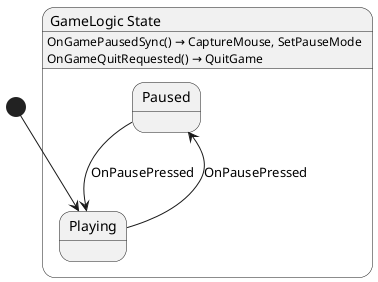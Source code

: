 @startuml GameLogic
state "GameLogic State" as Vardag_GameLogic_State {
  state "Paused" as Vardag_GameLogic_State_Paused
  state "Playing" as Vardag_GameLogic_State_Playing
}

Vardag_GameLogic_State_Paused --> Vardag_GameLogic_State_Playing : OnPausePressed
Vardag_GameLogic_State_Playing --> Vardag_GameLogic_State_Paused : OnPausePressed

Vardag_GameLogic_State : OnGamePausedSync() → CaptureMouse, SetPauseMode
Vardag_GameLogic_State : OnGameQuitRequested() → QuitGame

[*] --> Vardag_GameLogic_State_Playing
@enduml